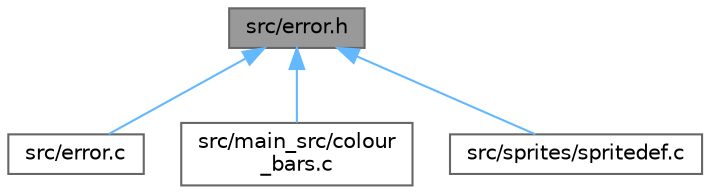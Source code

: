 digraph "src/error.h"
{
 // LATEX_PDF_SIZE
  bgcolor="transparent";
  edge [fontname=Helvetica,fontsize=10,labelfontname=Helvetica,labelfontsize=10];
  node [fontname=Helvetica,fontsize=10,shape=box,height=0.2,width=0.4];
  Node1 [id="Node000001",label="src/error.h",height=0.2,width=0.4,color="gray40", fillcolor="grey60", style="filled", fontcolor="black",tooltip=" "];
  Node1 -> Node2 [id="edge4_Node000001_Node000002",dir="back",color="steelblue1",style="solid",tooltip=" "];
  Node2 [id="Node000002",label="src/error.c",height=0.2,width=0.4,color="grey40", fillcolor="white", style="filled",URL="$error_8c.html",tooltip=" "];
  Node1 -> Node3 [id="edge5_Node000001_Node000003",dir="back",color="steelblue1",style="solid",tooltip=" "];
  Node3 [id="Node000003",label="src/main_src/colour\l_bars.c",height=0.2,width=0.4,color="grey40", fillcolor="white", style="filled",URL="$colour__bars_8c.html",tooltip=" "];
  Node1 -> Node4 [id="edge6_Node000001_Node000004",dir="back",color="steelblue1",style="solid",tooltip=" "];
  Node4 [id="Node000004",label="src/sprites/spritedef.c",height=0.2,width=0.4,color="grey40", fillcolor="white", style="filled",URL="$spritedef_8c.html",tooltip=" "];
}

